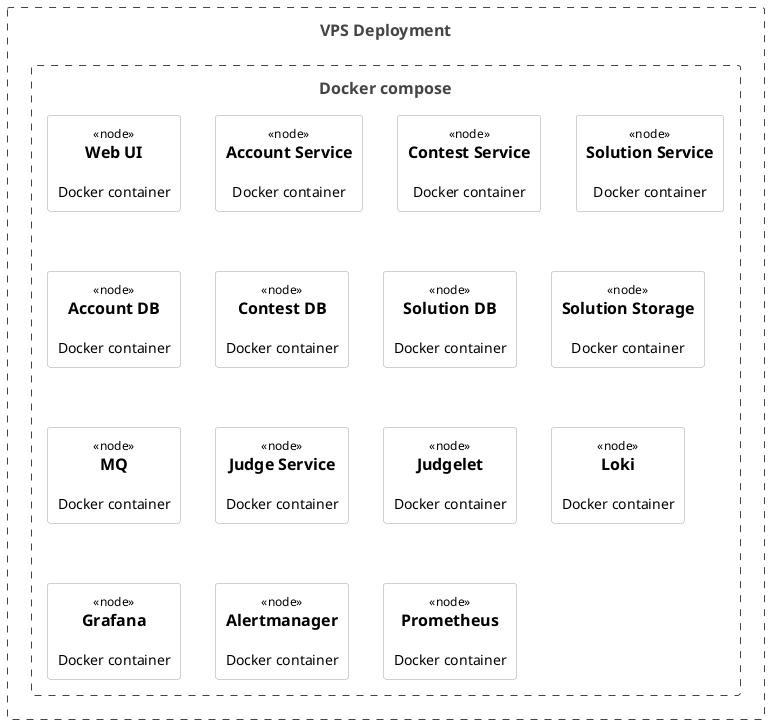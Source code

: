 @startuml
!include <C4/C4_Deployment>
Boundary(VPS_Deployment,"VPS Deployment",$descr=""){
    Boundary(Docker_compose,"Docker compose",$descr=""){
        Node(Web_UI,"Web UI",$descr="Docker container")
        Node(Account_Service,"Account Service",$descr="Docker container")
        Node(Contest_Service,"Contest Service",$descr="Docker container")
        Node(Solution_Service,"Solution Service",$descr="Docker container")
        Node(Account_DB,"Account DB",$descr="Docker container")
        Node(Contest_DB,"Contest DB",$descr="Docker container")
        Node(Solution_DB,"Solution DB",$descr="Docker container")
        Node(Solution_Storage,"Solution Storage",$descr="Docker container")
        Node(MQ,"MQ",$descr="Docker container")
        Node(Judge_Service,"Judge Service",$descr="Docker container")
        Node(Judgelet,"Judgelet",$descr="Docker container")
        Node(Loki,"Loki",$descr="Docker container")
        Node(Grafana,"Grafana",$descr="Docker container")
        Node(Alertmanager,"Alertmanager",$descr="Docker container")
        Node(Prometheus,"Prometheus",$descr="Docker container")
    }
}
@enduml
